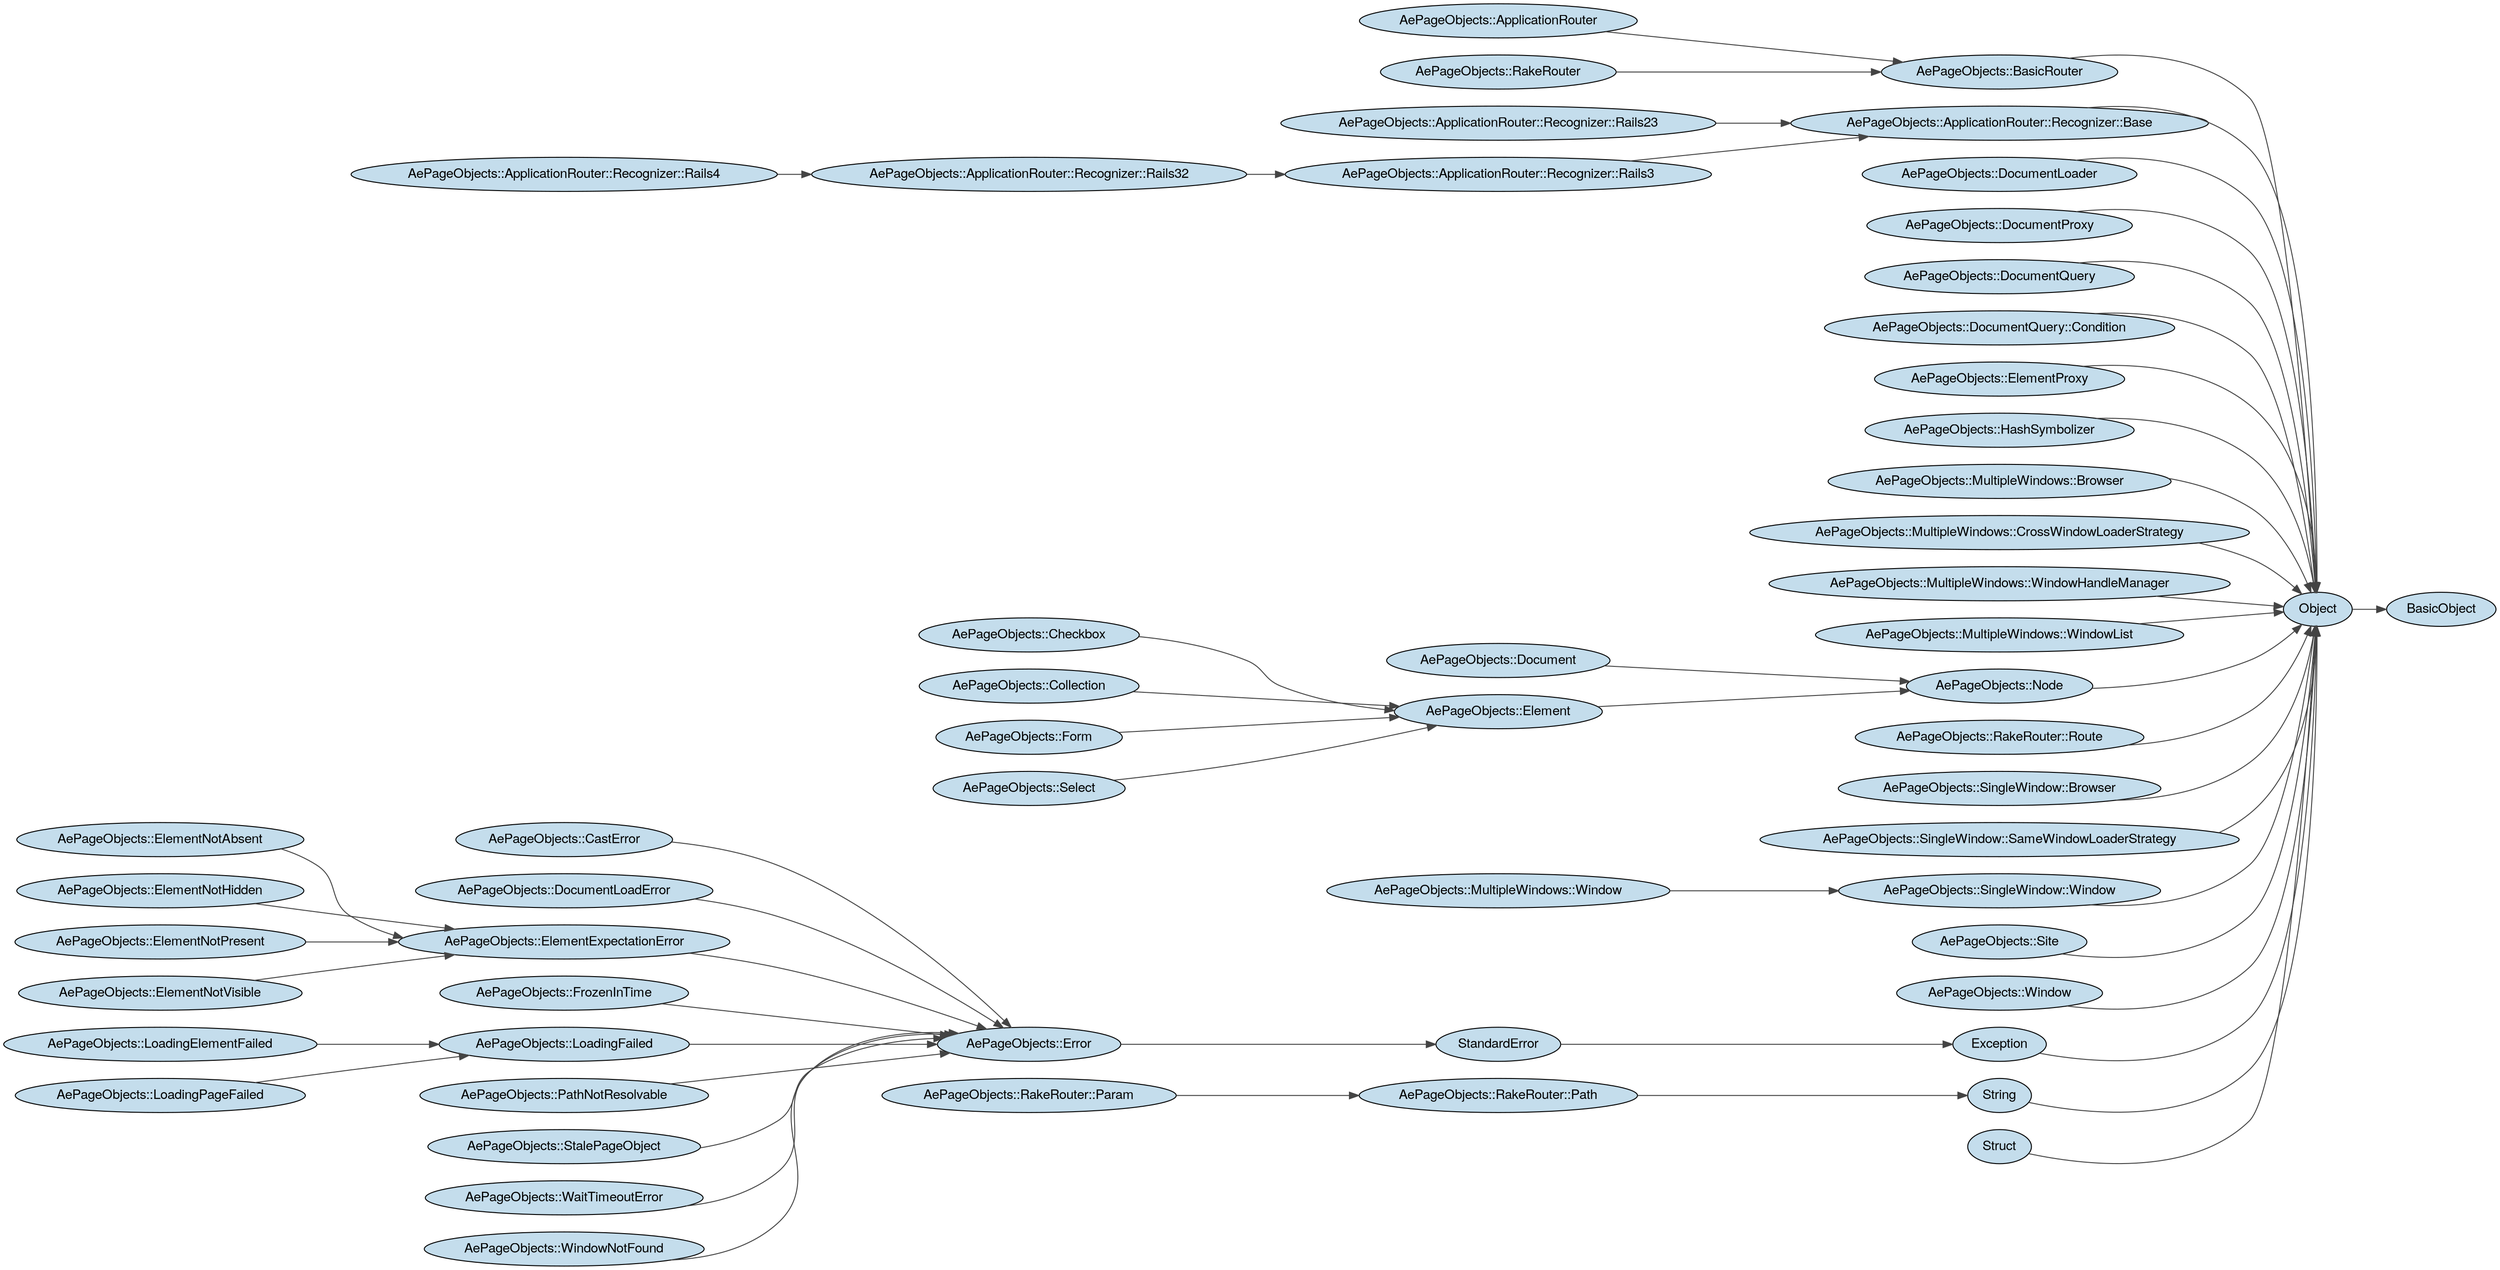 digraph classes {
	graph [rotate=0, rankdir="LR"]
	node [fillcolor="#c4ddec", style="filled", fontname="Helvetica Neue"]
	edge [color="#444444"]
	#<Class_0x007fb6b9d555f8> [label=""]
	AePageObjects__ApplicationRouter [label="AePageObjects::ApplicationRouter"]
	AePageObjects__ApplicationRouter__Recognizer__Base [label="AePageObjects::ApplicationRouter::Recognizer::Base"]
	AePageObjects__ApplicationRouter__Recognizer__Rails23 [label="AePageObjects::ApplicationRouter::Recognizer::Rails23"]
	AePageObjects__ApplicationRouter__Recognizer__Rails3 [label="AePageObjects::ApplicationRouter::Recognizer::Rails3"]
	AePageObjects__ApplicationRouter__Recognizer__Rails32 [label="AePageObjects::ApplicationRouter::Recognizer::Rails32"]
	AePageObjects__ApplicationRouter__Recognizer__Rails4 [label="AePageObjects::ApplicationRouter::Recognizer::Rails4"]
	AePageObjects__BasicRouter [label="AePageObjects::BasicRouter"]
	AePageObjects__CastError [label="AePageObjects::CastError"]
	AePageObjects__Checkbox [label="AePageObjects::Checkbox"]
	AePageObjects__Collection [label="AePageObjects::Collection"]
	AePageObjects__Document [label="AePageObjects::Document"]
	AePageObjects__DocumentLoadError [label="AePageObjects::DocumentLoadError"]
	AePageObjects__DocumentLoader [label="AePageObjects::DocumentLoader"]
	AePageObjects__DocumentProxy [label="AePageObjects::DocumentProxy"]
	AePageObjects__DocumentQuery [label="AePageObjects::DocumentQuery"]
	AePageObjects__DocumentQuery__Condition [label="AePageObjects::DocumentQuery::Condition"]
	AePageObjects__Element [label="AePageObjects::Element"]
	AePageObjects__ElementExpectationError [label="AePageObjects::ElementExpectationError"]
	AePageObjects__ElementNotAbsent [label="AePageObjects::ElementNotAbsent"]
	AePageObjects__ElementNotHidden [label="AePageObjects::ElementNotHidden"]
	AePageObjects__ElementNotPresent [label="AePageObjects::ElementNotPresent"]
	AePageObjects__ElementNotVisible [label="AePageObjects::ElementNotVisible"]
	AePageObjects__ElementProxy [label="AePageObjects::ElementProxy"]
	AePageObjects__Error [label="AePageObjects::Error"]
	AePageObjects__Form [label="AePageObjects::Form"]
	AePageObjects__FrozenInTime [label="AePageObjects::FrozenInTime"]
	AePageObjects__HashSymbolizer [label="AePageObjects::HashSymbolizer"]
	AePageObjects__LoadingElementFailed [label="AePageObjects::LoadingElementFailed"]
	AePageObjects__LoadingFailed [label="AePageObjects::LoadingFailed"]
	AePageObjects__LoadingPageFailed [label="AePageObjects::LoadingPageFailed"]
	AePageObjects__MultipleWindows__Browser [label="AePageObjects::MultipleWindows::Browser"]
	AePageObjects__MultipleWindows__CrossWindowLoaderStrategy [label="AePageObjects::MultipleWindows::CrossWindowLoaderStrategy"]
	AePageObjects__MultipleWindows__Window [label="AePageObjects::MultipleWindows::Window"]
	AePageObjects__MultipleWindows__WindowHandleManager [label="AePageObjects::MultipleWindows::WindowHandleManager"]
	AePageObjects__MultipleWindows__WindowList [label="AePageObjects::MultipleWindows::WindowList"]
	AePageObjects__Node [label="AePageObjects::Node"]
	AePageObjects__PathNotResolvable [label="AePageObjects::PathNotResolvable"]
	AePageObjects__RakeRouter [label="AePageObjects::RakeRouter"]
	AePageObjects__RakeRouter__Param [label="AePageObjects::RakeRouter::Param"]
	AePageObjects__RakeRouter__Path [label="AePageObjects::RakeRouter::Path"]
	AePageObjects__RakeRouter__Route [label="AePageObjects::RakeRouter::Route"]
	AePageObjects__Select [label="AePageObjects::Select"]
	AePageObjects__SingleWindow__Browser [label="AePageObjects::SingleWindow::Browser"]
	AePageObjects__SingleWindow__SameWindowLoaderStrategy [label="AePageObjects::SingleWindow::SameWindowLoaderStrategy"]
	AePageObjects__SingleWindow__Window [label="AePageObjects::SingleWindow::Window"]
	AePageObjects__Site [label="AePageObjects::Site"]
	AePageObjects__StalePageObject [label="AePageObjects::StalePageObject"]
	AePageObjects__WaitTimeoutError [label="AePageObjects::WaitTimeoutError"]
	AePageObjects__Window [label="AePageObjects::Window"]
	AePageObjects__WindowNotFound [label="AePageObjects::WindowNotFound"]
	Exception [label="Exception"]
	Object [label="Object"]
	StandardError [label="StandardError"]
	String [label="String"]
	Struct [label="Struct"]
	#<Class_0x007fb6b9d555f8> -> Struct
	AePageObjects__ApplicationRouter -> AePageObjects__BasicRouter
	AePageObjects__ApplicationRouter__Recognizer__Base -> Object
	AePageObjects__ApplicationRouter__Recognizer__Rails23 -> AePageObjects__ApplicationRouter__Recognizer__Base
	AePageObjects__ApplicationRouter__Recognizer__Rails3 -> AePageObjects__ApplicationRouter__Recognizer__Base
	AePageObjects__ApplicationRouter__Recognizer__Rails32 -> AePageObjects__ApplicationRouter__Recognizer__Rails3
	AePageObjects__ApplicationRouter__Recognizer__Rails4 -> AePageObjects__ApplicationRouter__Recognizer__Rails32
	AePageObjects__BasicRouter -> Object
	AePageObjects__CastError -> AePageObjects__Error
	AePageObjects__Checkbox -> AePageObjects__Element
	AePageObjects__Collection -> AePageObjects__Element
	AePageObjects__Document -> AePageObjects__Node
	AePageObjects__DocumentLoadError -> AePageObjects__Error
	AePageObjects__DocumentLoader -> Object
	AePageObjects__DocumentProxy -> Object
	AePageObjects__DocumentQuery -> Object
	AePageObjects__DocumentQuery__Condition -> Object
	AePageObjects__Element -> AePageObjects__Node
	AePageObjects__ElementExpectationError -> AePageObjects__Error
	AePageObjects__ElementNotAbsent -> AePageObjects__ElementExpectationError
	AePageObjects__ElementNotHidden -> AePageObjects__ElementExpectationError
	AePageObjects__ElementNotPresent -> AePageObjects__ElementExpectationError
	AePageObjects__ElementNotVisible -> AePageObjects__ElementExpectationError
	AePageObjects__ElementProxy -> Object
	AePageObjects__Error -> StandardError
	AePageObjects__Form -> AePageObjects__Element
	AePageObjects__FrozenInTime -> AePageObjects__Error
	AePageObjects__HashSymbolizer -> Object
	AePageObjects__LoadingElementFailed -> AePageObjects__LoadingFailed
	AePageObjects__LoadingFailed -> AePageObjects__Error
	AePageObjects__LoadingPageFailed -> AePageObjects__LoadingFailed
	AePageObjects__MultipleWindows__Browser -> Object
	AePageObjects__MultipleWindows__CrossWindowLoaderStrategy -> Object
	AePageObjects__MultipleWindows__Window -> AePageObjects__SingleWindow__Window
	AePageObjects__MultipleWindows__WindowHandleManager -> Object
	AePageObjects__MultipleWindows__WindowList -> Object
	AePageObjects__Node -> Object
	AePageObjects__PathNotResolvable -> AePageObjects__Error
	AePageObjects__RakeRouter -> AePageObjects__BasicRouter
	AePageObjects__RakeRouter__Param -> #<Class_0x007fb6b9d555f8>
	AePageObjects__RakeRouter__Path -> String
	AePageObjects__RakeRouter__Route -> Object
	AePageObjects__Select -> AePageObjects__Element
	AePageObjects__SingleWindow__Browser -> Object
	AePageObjects__SingleWindow__SameWindowLoaderStrategy -> Object
	AePageObjects__SingleWindow__Window -> Object
	AePageObjects__Site -> Object
	AePageObjects__StalePageObject -> AePageObjects__Error
	AePageObjects__WaitTimeoutError -> AePageObjects__Error
	AePageObjects__Window -> Object
	AePageObjects__WindowNotFound -> AePageObjects__Error
	Exception -> Object
	Object -> BasicObject
	StandardError -> Exception
	String -> Object
	Struct -> Object
}
